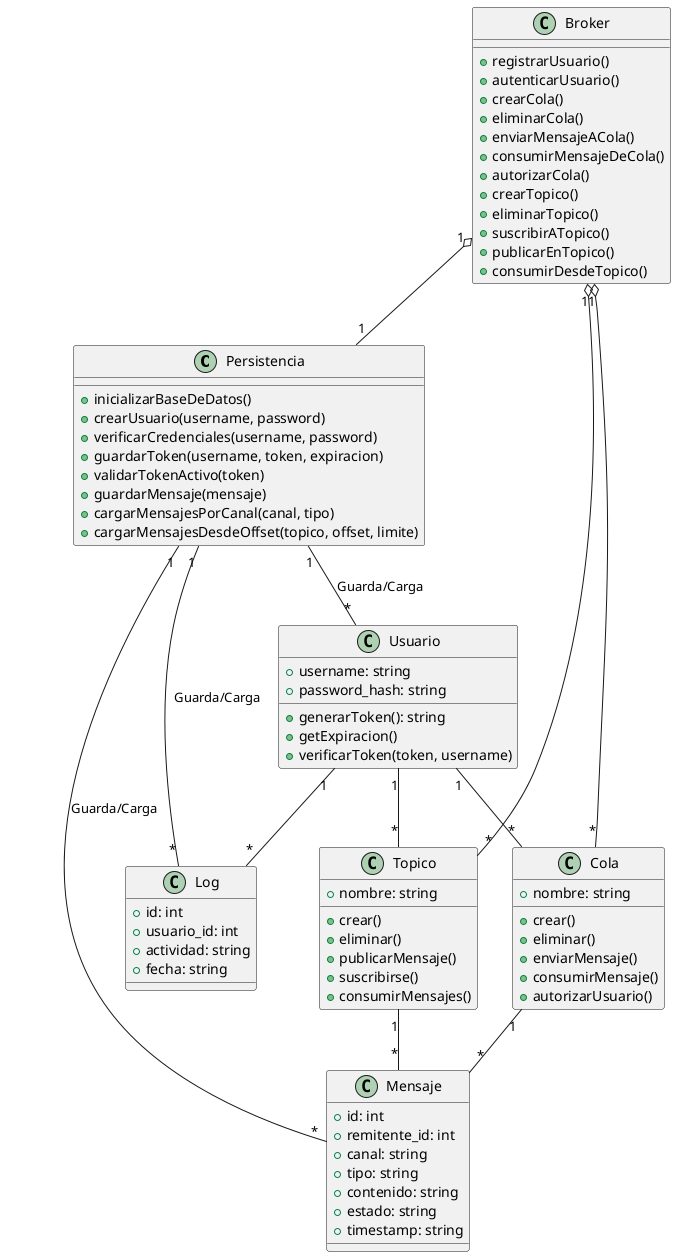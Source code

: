 @startuml clases
class Persistencia {
  +inicializarBaseDeDatos()
  +crearUsuario(username, password)
  +verificarCredenciales(username, password)
  +guardarToken(username, token, expiracion)
  +validarTokenActivo(token)
  +guardarMensaje(mensaje)
  +cargarMensajesPorCanal(canal, tipo)
  +cargarMensajesDesdeOffset(topico, offset, limite)
}

class Usuario {
  +username: string
  +password_hash: string
  +generarToken(): string
  +getExpiracion()
  +verificarToken(token, username)
}

class Mensaje {
  +id: int
  +remitente_id: int
  +canal: string
  +tipo: string
  +contenido: string
  +estado: string
  +timestamp: string
}

class Cola {
  +nombre: string
  +crear()
  +eliminar()
  +enviarMensaje()
  +consumirMensaje()
  +autorizarUsuario()
}

class Topico {
  +nombre: string
  +crear()
  +eliminar()
  +publicarMensaje()
  +suscribirse()
  +consumirMensajes()
}

class Broker {
  +registrarUsuario()
  +autenticarUsuario()
  +crearCola()
  +eliminarCola()
  +enviarMensajeACola()
  +consumirMensajeDeCola()
  +autorizarCola()
  +crearTopico()
  +eliminarTopico()
  +suscribirATopico()
  +publicarEnTopico()
  +consumirDesdeTopico()
}

class Log {
  +id: int
  +usuario_id: int
  +actividad: string
  +fecha: string
}

Persistencia "1" -- "*" Mensaje : Guarda/Carga
Persistencia "1" -- "*" Usuario : Guarda/Carga
Persistencia "1" -- "*" Log : Guarda/Carga
Cola "1" -- "*" Mensaje
Topico "1" -- "*" Mensaje
Usuario "1" -- "*" Cola
Usuario "1" -- "*" Topico
Usuario "1" -- "*" Log
Broker "1" o-- "1" Persistencia
Broker "1" o-- "*" Cola
Broker "1" o-- "*" Topico
@enduml
